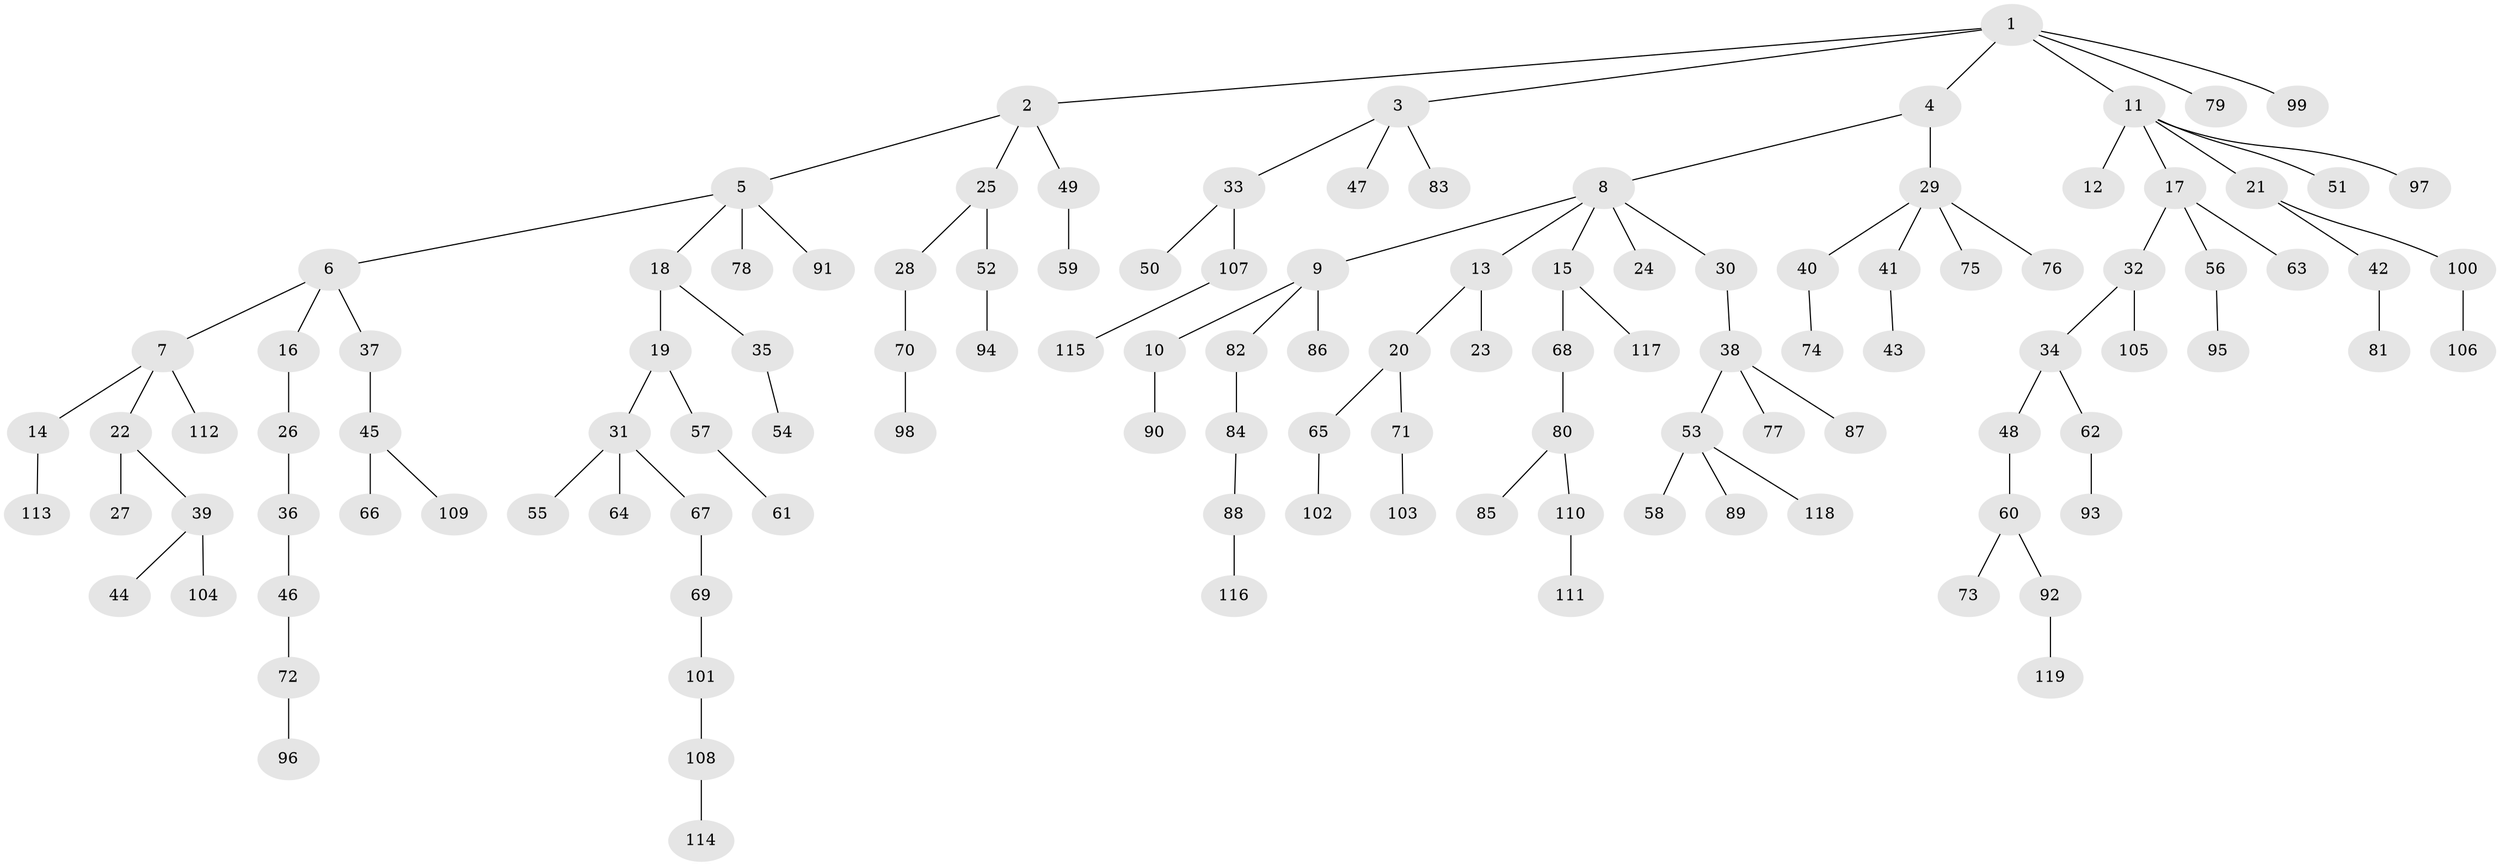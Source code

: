 // coarse degree distribution, {4: 0.061224489795918366, 3: 0.10204081632653061, 2: 0.3877551020408163, 6: 0.02040816326530612, 5: 0.02040816326530612, 1: 0.40816326530612246}
// Generated by graph-tools (version 1.1) at 2025/51/03/04/25 22:51:50]
// undirected, 119 vertices, 118 edges
graph export_dot {
  node [color=gray90,style=filled];
  1;
  2;
  3;
  4;
  5;
  6;
  7;
  8;
  9;
  10;
  11;
  12;
  13;
  14;
  15;
  16;
  17;
  18;
  19;
  20;
  21;
  22;
  23;
  24;
  25;
  26;
  27;
  28;
  29;
  30;
  31;
  32;
  33;
  34;
  35;
  36;
  37;
  38;
  39;
  40;
  41;
  42;
  43;
  44;
  45;
  46;
  47;
  48;
  49;
  50;
  51;
  52;
  53;
  54;
  55;
  56;
  57;
  58;
  59;
  60;
  61;
  62;
  63;
  64;
  65;
  66;
  67;
  68;
  69;
  70;
  71;
  72;
  73;
  74;
  75;
  76;
  77;
  78;
  79;
  80;
  81;
  82;
  83;
  84;
  85;
  86;
  87;
  88;
  89;
  90;
  91;
  92;
  93;
  94;
  95;
  96;
  97;
  98;
  99;
  100;
  101;
  102;
  103;
  104;
  105;
  106;
  107;
  108;
  109;
  110;
  111;
  112;
  113;
  114;
  115;
  116;
  117;
  118;
  119;
  1 -- 2;
  1 -- 3;
  1 -- 4;
  1 -- 11;
  1 -- 79;
  1 -- 99;
  2 -- 5;
  2 -- 25;
  2 -- 49;
  3 -- 33;
  3 -- 47;
  3 -- 83;
  4 -- 8;
  4 -- 29;
  5 -- 6;
  5 -- 18;
  5 -- 78;
  5 -- 91;
  6 -- 7;
  6 -- 16;
  6 -- 37;
  7 -- 14;
  7 -- 22;
  7 -- 112;
  8 -- 9;
  8 -- 13;
  8 -- 15;
  8 -- 24;
  8 -- 30;
  9 -- 10;
  9 -- 82;
  9 -- 86;
  10 -- 90;
  11 -- 12;
  11 -- 17;
  11 -- 21;
  11 -- 51;
  11 -- 97;
  13 -- 20;
  13 -- 23;
  14 -- 113;
  15 -- 68;
  15 -- 117;
  16 -- 26;
  17 -- 32;
  17 -- 56;
  17 -- 63;
  18 -- 19;
  18 -- 35;
  19 -- 31;
  19 -- 57;
  20 -- 65;
  20 -- 71;
  21 -- 42;
  21 -- 100;
  22 -- 27;
  22 -- 39;
  25 -- 28;
  25 -- 52;
  26 -- 36;
  28 -- 70;
  29 -- 40;
  29 -- 41;
  29 -- 75;
  29 -- 76;
  30 -- 38;
  31 -- 55;
  31 -- 64;
  31 -- 67;
  32 -- 34;
  32 -- 105;
  33 -- 50;
  33 -- 107;
  34 -- 48;
  34 -- 62;
  35 -- 54;
  36 -- 46;
  37 -- 45;
  38 -- 53;
  38 -- 77;
  38 -- 87;
  39 -- 44;
  39 -- 104;
  40 -- 74;
  41 -- 43;
  42 -- 81;
  45 -- 66;
  45 -- 109;
  46 -- 72;
  48 -- 60;
  49 -- 59;
  52 -- 94;
  53 -- 58;
  53 -- 89;
  53 -- 118;
  56 -- 95;
  57 -- 61;
  60 -- 73;
  60 -- 92;
  62 -- 93;
  65 -- 102;
  67 -- 69;
  68 -- 80;
  69 -- 101;
  70 -- 98;
  71 -- 103;
  72 -- 96;
  80 -- 85;
  80 -- 110;
  82 -- 84;
  84 -- 88;
  88 -- 116;
  92 -- 119;
  100 -- 106;
  101 -- 108;
  107 -- 115;
  108 -- 114;
  110 -- 111;
}
